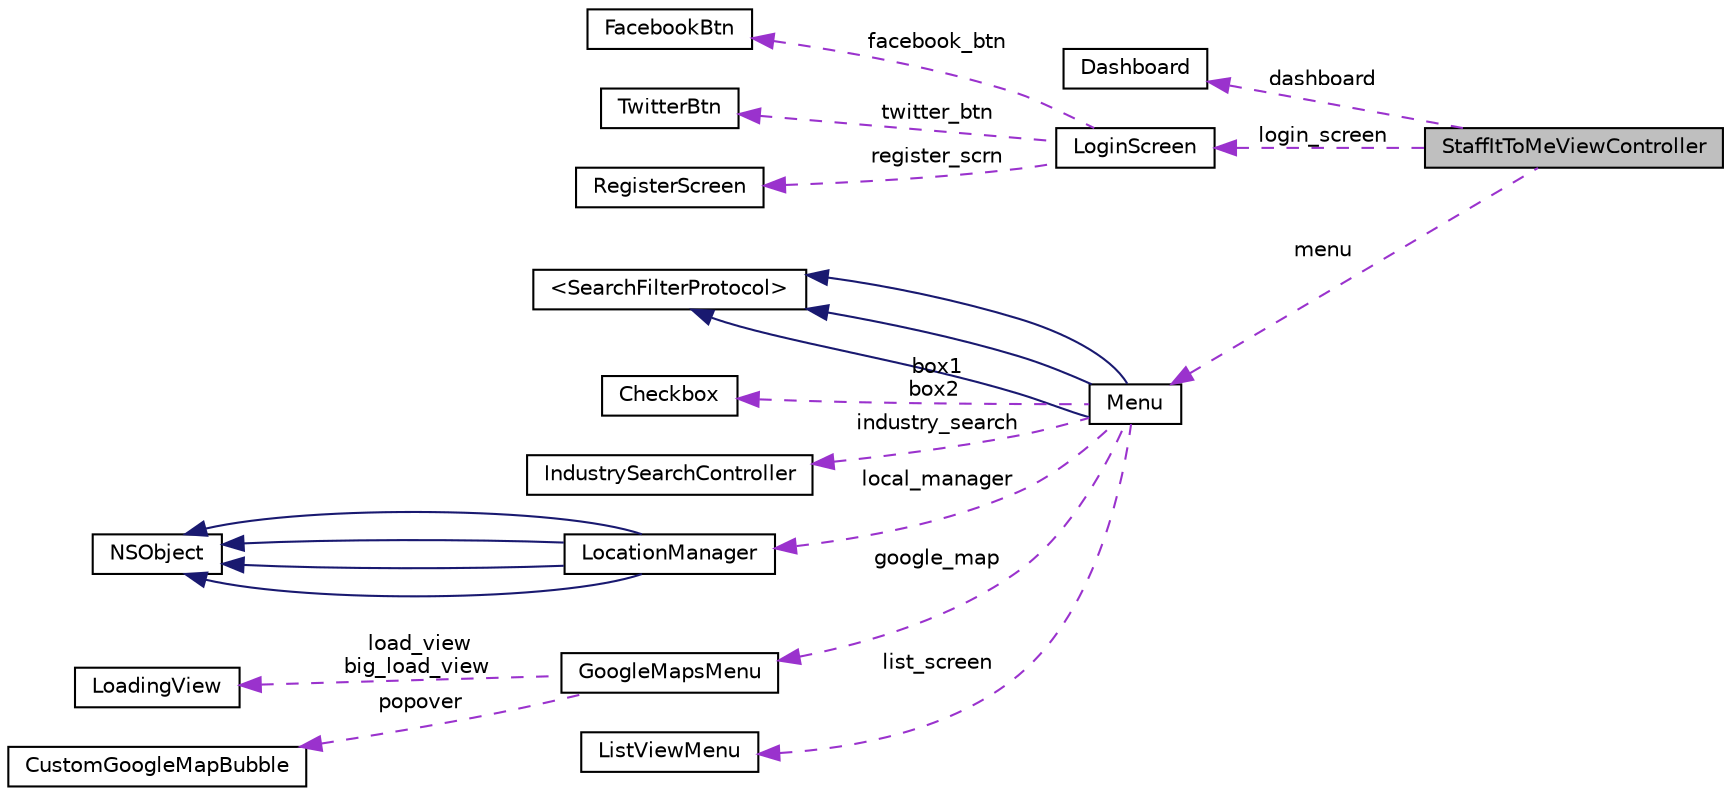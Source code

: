 digraph G
{
  edge [fontname="Helvetica",fontsize="10",labelfontname="Helvetica",labelfontsize="10"];
  node [fontname="Helvetica",fontsize="10",shape=record];
  rankdir="LR";
  Node1 [label="StaffItToMeViewController",height=0.2,width=0.4,color="black", fillcolor="grey75", style="filled" fontcolor="black"];
  Node2 -> Node1 [dir="back",color="darkorchid3",fontsize="10",style="dashed",label=" dashboard" ,fontname="Helvetica"];
  Node2 [label="Dashboard",height=0.2,width=0.4,color="black", fillcolor="white", style="filled",URL="$interface_dashboard.html"];
  Node3 -> Node1 [dir="back",color="darkorchid3",fontsize="10",style="dashed",label=" login_screen" ,fontname="Helvetica"];
  Node3 [label="LoginScreen",height=0.2,width=0.4,color="black", fillcolor="white", style="filled",URL="$interface_login_screen.html"];
  Node4 -> Node3 [dir="back",color="darkorchid3",fontsize="10",style="dashed",label=" facebook_btn" ,fontname="Helvetica"];
  Node4 [label="FacebookBtn",height=0.2,width=0.4,color="black", fillcolor="white", style="filled",URL="$interface_facebook_btn.html"];
  Node5 -> Node3 [dir="back",color="darkorchid3",fontsize="10",style="dashed",label=" twitter_btn" ,fontname="Helvetica"];
  Node5 [label="TwitterBtn",height=0.2,width=0.4,color="black", fillcolor="white", style="filled",URL="$interface_twitter_btn.html"];
  Node6 -> Node3 [dir="back",color="darkorchid3",fontsize="10",style="dashed",label=" register_scrn" ,fontname="Helvetica"];
  Node6 [label="RegisterScreen",height=0.2,width=0.4,color="black", fillcolor="white", style="filled",URL="$interface_register_screen.html"];
  Node7 -> Node1 [dir="back",color="darkorchid3",fontsize="10",style="dashed",label=" menu" ,fontname="Helvetica"];
  Node7 [label="Menu",height=0.2,width=0.4,color="black", fillcolor="white", style="filled",URL="$interface_menu.html"];
  Node8 -> Node7 [dir="back",color="midnightblue",fontsize="10",style="solid",fontname="Helvetica"];
  Node8 [label="\<SearchFilterProtocol\>",height=0.2,width=0.4,color="black", fillcolor="white", style="filled",URL="$protocol_search_filter_protocol-p.html"];
  Node8 -> Node7 [dir="back",color="midnightblue",fontsize="10",style="solid",fontname="Helvetica"];
  Node8 -> Node7 [dir="back",color="midnightblue",fontsize="10",style="solid",fontname="Helvetica"];
  Node9 -> Node7 [dir="back",color="darkorchid3",fontsize="10",style="dashed",label=" box1\nbox2" ,fontname="Helvetica"];
  Node9 [label="Checkbox",height=0.2,width=0.4,color="black", fillcolor="white", style="filled",URL="$interface_checkbox.html"];
  Node10 -> Node7 [dir="back",color="darkorchid3",fontsize="10",style="dashed",label=" industry_search" ,fontname="Helvetica"];
  Node10 [label="IndustrySearchController",height=0.2,width=0.4,color="black", fillcolor="white", style="filled",URL="$interface_industry_search_controller.html"];
  Node11 -> Node7 [dir="back",color="darkorchid3",fontsize="10",style="dashed",label=" local_manager" ,fontname="Helvetica"];
  Node11 [label="LocationManager",height=0.2,width=0.4,color="black", fillcolor="white", style="filled",URL="$interface_location_manager.html"];
  Node12 -> Node11 [dir="back",color="midnightblue",fontsize="10",style="solid",fontname="Helvetica"];
  Node12 [label="NSObject",height=0.2,width=0.4,color="black", fillcolor="white", style="filled",URL="$class_n_s_object.html"];
  Node12 -> Node11 [dir="back",color="midnightblue",fontsize="10",style="solid",fontname="Helvetica"];
  Node12 -> Node11 [dir="back",color="midnightblue",fontsize="10",style="solid",fontname="Helvetica"];
  Node12 -> Node11 [dir="back",color="midnightblue",fontsize="10",style="solid",fontname="Helvetica"];
  Node13 -> Node7 [dir="back",color="darkorchid3",fontsize="10",style="dashed",label=" google_map" ,fontname="Helvetica"];
  Node13 [label="GoogleMapsMenu",height=0.2,width=0.4,color="black", fillcolor="white", style="filled",URL="$interface_google_maps_menu.html"];
  Node14 -> Node13 [dir="back",color="darkorchid3",fontsize="10",style="dashed",label=" load_view\nbig_load_view" ,fontname="Helvetica"];
  Node14 [label="LoadingView",height=0.2,width=0.4,color="black", fillcolor="white", style="filled",URL="$interface_loading_view.html"];
  Node15 -> Node13 [dir="back",color="darkorchid3",fontsize="10",style="dashed",label=" popover" ,fontname="Helvetica"];
  Node15 [label="CustomGoogleMapBubble",height=0.2,width=0.4,color="black", fillcolor="white", style="filled",URL="$interface_custom_google_map_bubble.html"];
  Node16 -> Node7 [dir="back",color="darkorchid3",fontsize="10",style="dashed",label=" list_screen" ,fontname="Helvetica"];
  Node16 [label="ListViewMenu",height=0.2,width=0.4,color="black", fillcolor="white", style="filled",URL="$interface_list_view_menu.html"];
}
